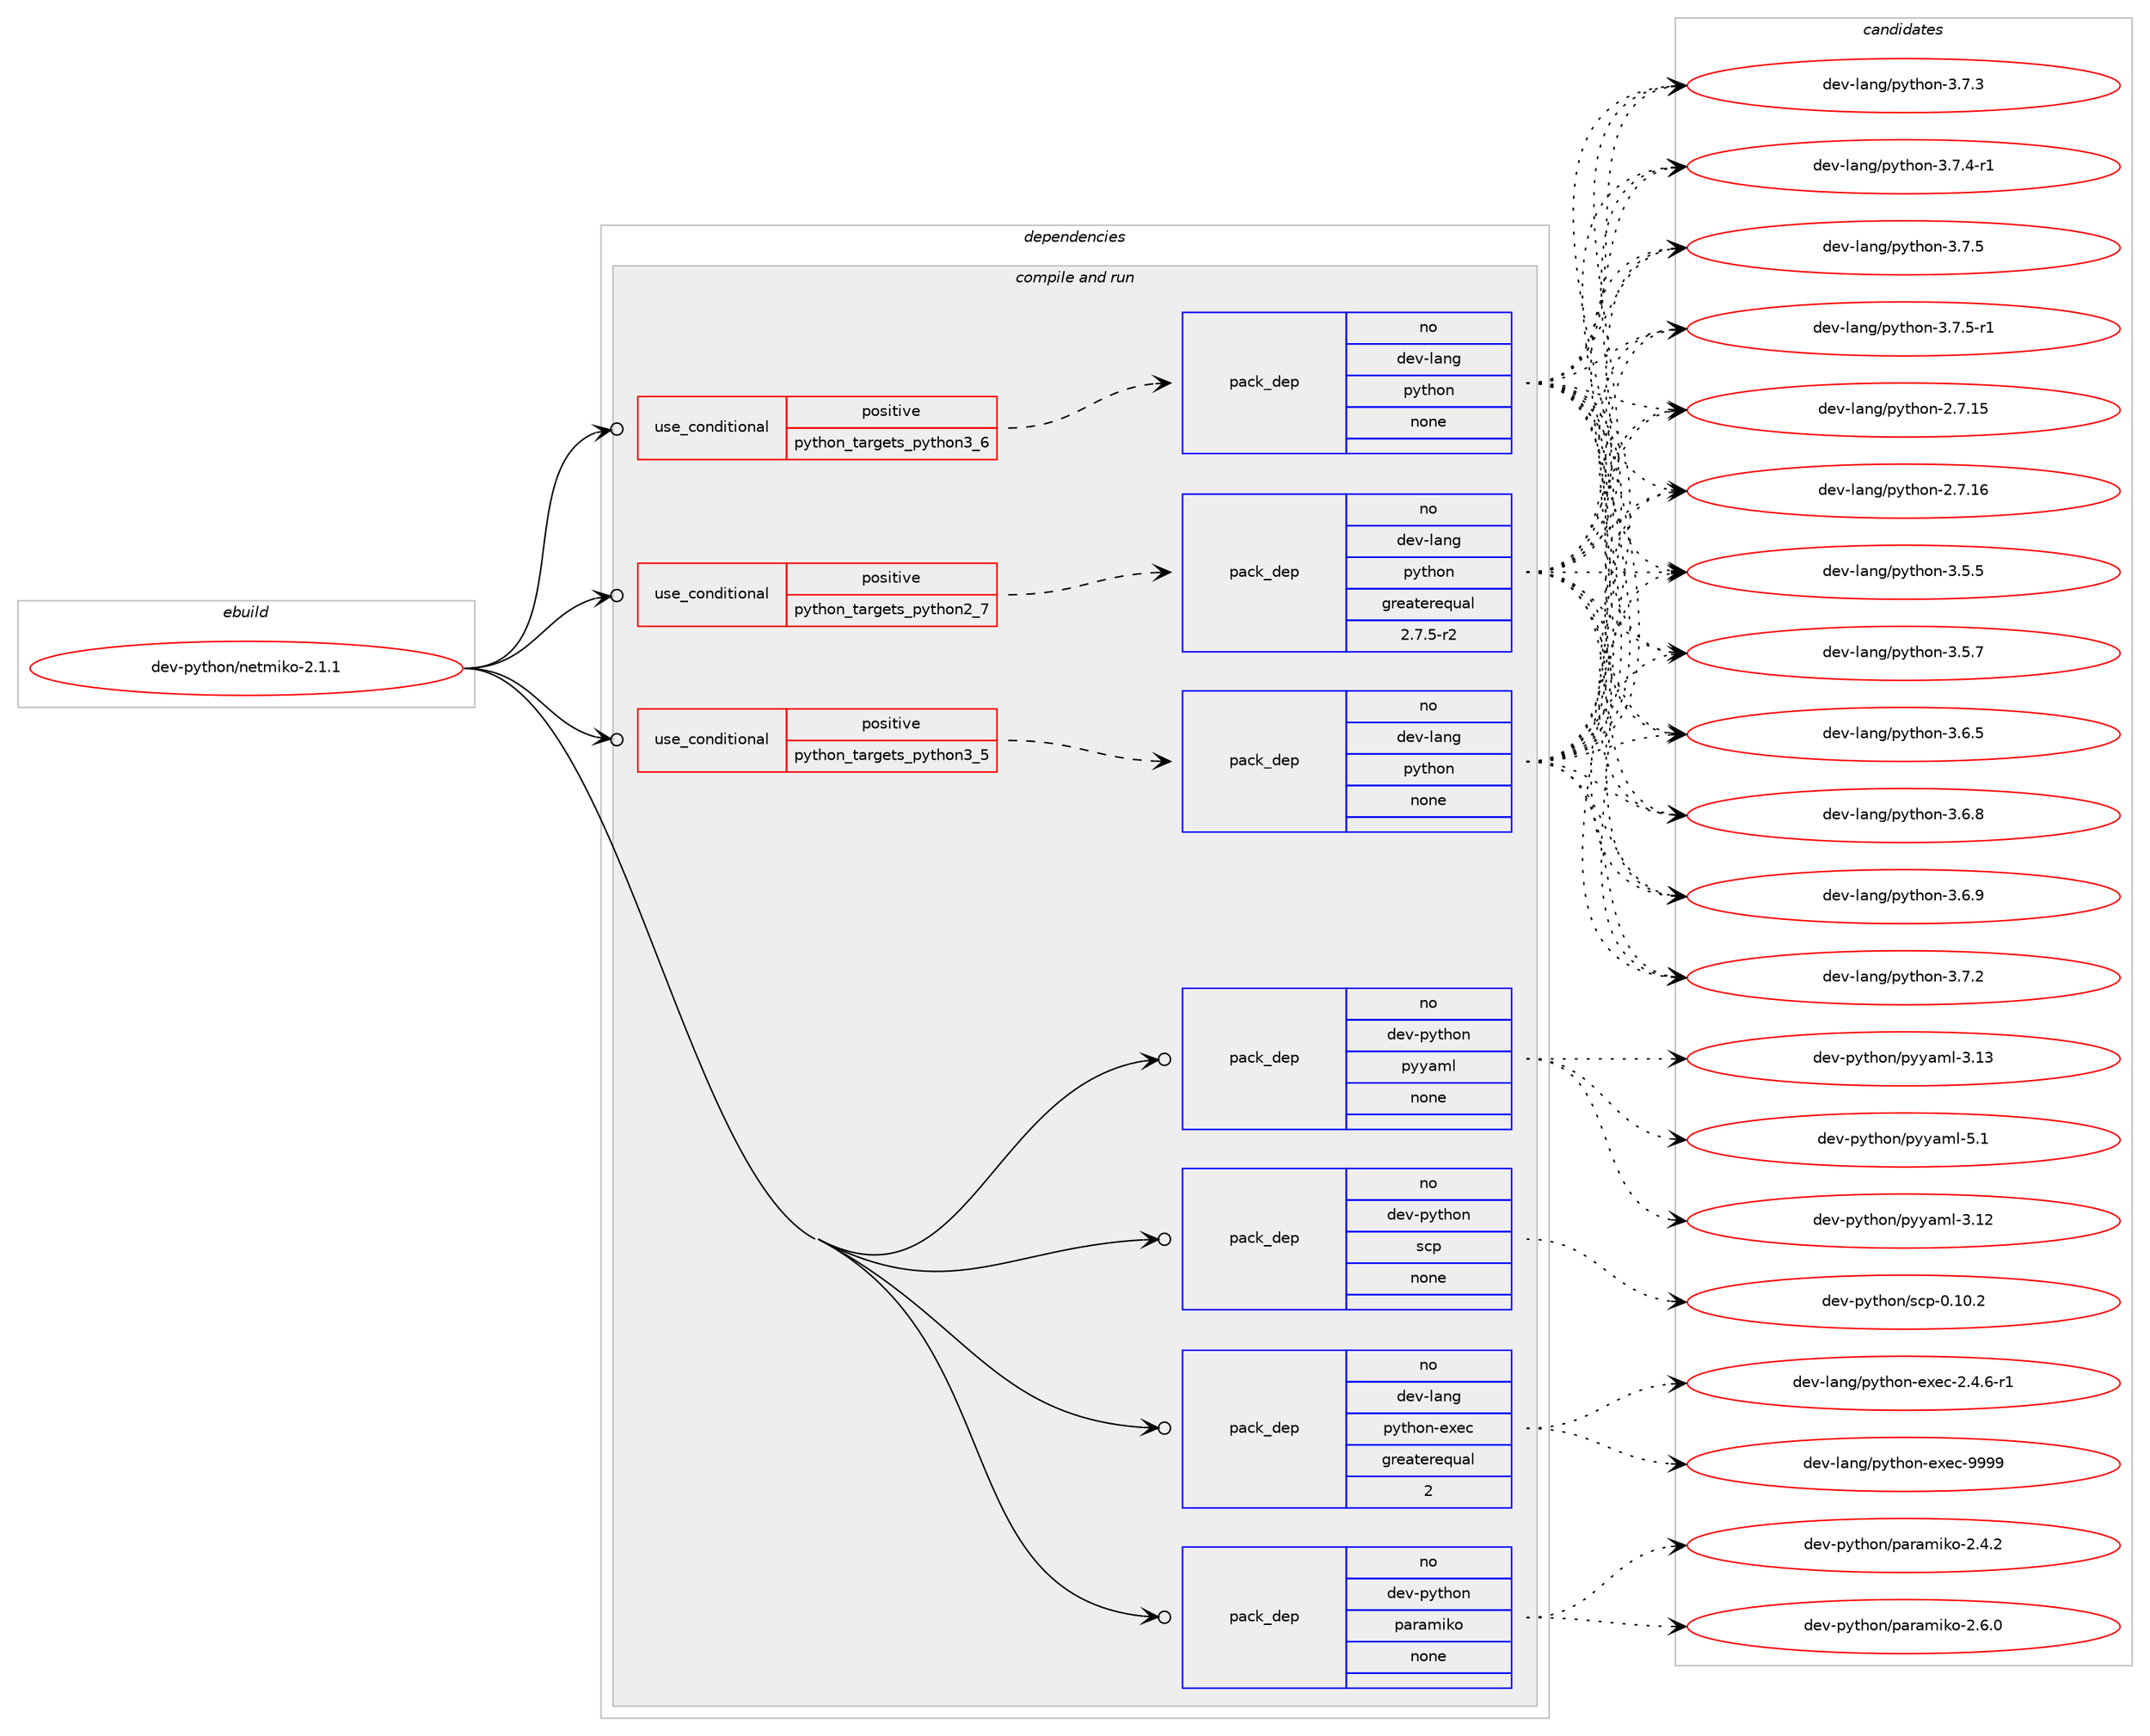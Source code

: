 digraph prolog {

# *************
# Graph options
# *************

newrank=true;
concentrate=true;
compound=true;
graph [rankdir=LR,fontname=Helvetica,fontsize=10,ranksep=1.5];#, ranksep=2.5, nodesep=0.2];
edge  [arrowhead=vee];
node  [fontname=Helvetica,fontsize=10];

# **********
# The ebuild
# **********

subgraph cluster_leftcol {
color=gray;
rank=same;
label=<<i>ebuild</i>>;
id [label="dev-python/netmiko-2.1.1", color=red, width=4, href="../dev-python/netmiko-2.1.1.svg"];
}

# ****************
# The dependencies
# ****************

subgraph cluster_midcol {
color=gray;
label=<<i>dependencies</i>>;
subgraph cluster_compile {
fillcolor="#eeeeee";
style=filled;
label=<<i>compile</i>>;
}
subgraph cluster_compileandrun {
fillcolor="#eeeeee";
style=filled;
label=<<i>compile and run</i>>;
subgraph cond143070 {
dependency616373 [label=<<TABLE BORDER="0" CELLBORDER="1" CELLSPACING="0" CELLPADDING="4"><TR><TD ROWSPAN="3" CELLPADDING="10">use_conditional</TD></TR><TR><TD>positive</TD></TR><TR><TD>python_targets_python2_7</TD></TR></TABLE>>, shape=none, color=red];
subgraph pack461498 {
dependency616374 [label=<<TABLE BORDER="0" CELLBORDER="1" CELLSPACING="0" CELLPADDING="4" WIDTH="220"><TR><TD ROWSPAN="6" CELLPADDING="30">pack_dep</TD></TR><TR><TD WIDTH="110">no</TD></TR><TR><TD>dev-lang</TD></TR><TR><TD>python</TD></TR><TR><TD>greaterequal</TD></TR><TR><TD>2.7.5-r2</TD></TR></TABLE>>, shape=none, color=blue];
}
dependency616373:e -> dependency616374:w [weight=20,style="dashed",arrowhead="vee"];
}
id:e -> dependency616373:w [weight=20,style="solid",arrowhead="odotvee"];
subgraph cond143071 {
dependency616375 [label=<<TABLE BORDER="0" CELLBORDER="1" CELLSPACING="0" CELLPADDING="4"><TR><TD ROWSPAN="3" CELLPADDING="10">use_conditional</TD></TR><TR><TD>positive</TD></TR><TR><TD>python_targets_python3_5</TD></TR></TABLE>>, shape=none, color=red];
subgraph pack461499 {
dependency616376 [label=<<TABLE BORDER="0" CELLBORDER="1" CELLSPACING="0" CELLPADDING="4" WIDTH="220"><TR><TD ROWSPAN="6" CELLPADDING="30">pack_dep</TD></TR><TR><TD WIDTH="110">no</TD></TR><TR><TD>dev-lang</TD></TR><TR><TD>python</TD></TR><TR><TD>none</TD></TR><TR><TD></TD></TR></TABLE>>, shape=none, color=blue];
}
dependency616375:e -> dependency616376:w [weight=20,style="dashed",arrowhead="vee"];
}
id:e -> dependency616375:w [weight=20,style="solid",arrowhead="odotvee"];
subgraph cond143072 {
dependency616377 [label=<<TABLE BORDER="0" CELLBORDER="1" CELLSPACING="0" CELLPADDING="4"><TR><TD ROWSPAN="3" CELLPADDING="10">use_conditional</TD></TR><TR><TD>positive</TD></TR><TR><TD>python_targets_python3_6</TD></TR></TABLE>>, shape=none, color=red];
subgraph pack461500 {
dependency616378 [label=<<TABLE BORDER="0" CELLBORDER="1" CELLSPACING="0" CELLPADDING="4" WIDTH="220"><TR><TD ROWSPAN="6" CELLPADDING="30">pack_dep</TD></TR><TR><TD WIDTH="110">no</TD></TR><TR><TD>dev-lang</TD></TR><TR><TD>python</TD></TR><TR><TD>none</TD></TR><TR><TD></TD></TR></TABLE>>, shape=none, color=blue];
}
dependency616377:e -> dependency616378:w [weight=20,style="dashed",arrowhead="vee"];
}
id:e -> dependency616377:w [weight=20,style="solid",arrowhead="odotvee"];
subgraph pack461501 {
dependency616379 [label=<<TABLE BORDER="0" CELLBORDER="1" CELLSPACING="0" CELLPADDING="4" WIDTH="220"><TR><TD ROWSPAN="6" CELLPADDING="30">pack_dep</TD></TR><TR><TD WIDTH="110">no</TD></TR><TR><TD>dev-lang</TD></TR><TR><TD>python-exec</TD></TR><TR><TD>greaterequal</TD></TR><TR><TD>2</TD></TR></TABLE>>, shape=none, color=blue];
}
id:e -> dependency616379:w [weight=20,style="solid",arrowhead="odotvee"];
subgraph pack461502 {
dependency616380 [label=<<TABLE BORDER="0" CELLBORDER="1" CELLSPACING="0" CELLPADDING="4" WIDTH="220"><TR><TD ROWSPAN="6" CELLPADDING="30">pack_dep</TD></TR><TR><TD WIDTH="110">no</TD></TR><TR><TD>dev-python</TD></TR><TR><TD>paramiko</TD></TR><TR><TD>none</TD></TR><TR><TD></TD></TR></TABLE>>, shape=none, color=blue];
}
id:e -> dependency616380:w [weight=20,style="solid",arrowhead="odotvee"];
subgraph pack461503 {
dependency616381 [label=<<TABLE BORDER="0" CELLBORDER="1" CELLSPACING="0" CELLPADDING="4" WIDTH="220"><TR><TD ROWSPAN="6" CELLPADDING="30">pack_dep</TD></TR><TR><TD WIDTH="110">no</TD></TR><TR><TD>dev-python</TD></TR><TR><TD>pyyaml</TD></TR><TR><TD>none</TD></TR><TR><TD></TD></TR></TABLE>>, shape=none, color=blue];
}
id:e -> dependency616381:w [weight=20,style="solid",arrowhead="odotvee"];
subgraph pack461504 {
dependency616382 [label=<<TABLE BORDER="0" CELLBORDER="1" CELLSPACING="0" CELLPADDING="4" WIDTH="220"><TR><TD ROWSPAN="6" CELLPADDING="30">pack_dep</TD></TR><TR><TD WIDTH="110">no</TD></TR><TR><TD>dev-python</TD></TR><TR><TD>scp</TD></TR><TR><TD>none</TD></TR><TR><TD></TD></TR></TABLE>>, shape=none, color=blue];
}
id:e -> dependency616382:w [weight=20,style="solid",arrowhead="odotvee"];
}
subgraph cluster_run {
fillcolor="#eeeeee";
style=filled;
label=<<i>run</i>>;
}
}

# **************
# The candidates
# **************

subgraph cluster_choices {
rank=same;
color=gray;
label=<<i>candidates</i>>;

subgraph choice461498 {
color=black;
nodesep=1;
choice10010111845108971101034711212111610411111045504655464953 [label="dev-lang/python-2.7.15", color=red, width=4,href="../dev-lang/python-2.7.15.svg"];
choice10010111845108971101034711212111610411111045504655464954 [label="dev-lang/python-2.7.16", color=red, width=4,href="../dev-lang/python-2.7.16.svg"];
choice100101118451089711010347112121116104111110455146534653 [label="dev-lang/python-3.5.5", color=red, width=4,href="../dev-lang/python-3.5.5.svg"];
choice100101118451089711010347112121116104111110455146534655 [label="dev-lang/python-3.5.7", color=red, width=4,href="../dev-lang/python-3.5.7.svg"];
choice100101118451089711010347112121116104111110455146544653 [label="dev-lang/python-3.6.5", color=red, width=4,href="../dev-lang/python-3.6.5.svg"];
choice100101118451089711010347112121116104111110455146544656 [label="dev-lang/python-3.6.8", color=red, width=4,href="../dev-lang/python-3.6.8.svg"];
choice100101118451089711010347112121116104111110455146544657 [label="dev-lang/python-3.6.9", color=red, width=4,href="../dev-lang/python-3.6.9.svg"];
choice100101118451089711010347112121116104111110455146554650 [label="dev-lang/python-3.7.2", color=red, width=4,href="../dev-lang/python-3.7.2.svg"];
choice100101118451089711010347112121116104111110455146554651 [label="dev-lang/python-3.7.3", color=red, width=4,href="../dev-lang/python-3.7.3.svg"];
choice1001011184510897110103471121211161041111104551465546524511449 [label="dev-lang/python-3.7.4-r1", color=red, width=4,href="../dev-lang/python-3.7.4-r1.svg"];
choice100101118451089711010347112121116104111110455146554653 [label="dev-lang/python-3.7.5", color=red, width=4,href="../dev-lang/python-3.7.5.svg"];
choice1001011184510897110103471121211161041111104551465546534511449 [label="dev-lang/python-3.7.5-r1", color=red, width=4,href="../dev-lang/python-3.7.5-r1.svg"];
dependency616374:e -> choice10010111845108971101034711212111610411111045504655464953:w [style=dotted,weight="100"];
dependency616374:e -> choice10010111845108971101034711212111610411111045504655464954:w [style=dotted,weight="100"];
dependency616374:e -> choice100101118451089711010347112121116104111110455146534653:w [style=dotted,weight="100"];
dependency616374:e -> choice100101118451089711010347112121116104111110455146534655:w [style=dotted,weight="100"];
dependency616374:e -> choice100101118451089711010347112121116104111110455146544653:w [style=dotted,weight="100"];
dependency616374:e -> choice100101118451089711010347112121116104111110455146544656:w [style=dotted,weight="100"];
dependency616374:e -> choice100101118451089711010347112121116104111110455146544657:w [style=dotted,weight="100"];
dependency616374:e -> choice100101118451089711010347112121116104111110455146554650:w [style=dotted,weight="100"];
dependency616374:e -> choice100101118451089711010347112121116104111110455146554651:w [style=dotted,weight="100"];
dependency616374:e -> choice1001011184510897110103471121211161041111104551465546524511449:w [style=dotted,weight="100"];
dependency616374:e -> choice100101118451089711010347112121116104111110455146554653:w [style=dotted,weight="100"];
dependency616374:e -> choice1001011184510897110103471121211161041111104551465546534511449:w [style=dotted,weight="100"];
}
subgraph choice461499 {
color=black;
nodesep=1;
choice10010111845108971101034711212111610411111045504655464953 [label="dev-lang/python-2.7.15", color=red, width=4,href="../dev-lang/python-2.7.15.svg"];
choice10010111845108971101034711212111610411111045504655464954 [label="dev-lang/python-2.7.16", color=red, width=4,href="../dev-lang/python-2.7.16.svg"];
choice100101118451089711010347112121116104111110455146534653 [label="dev-lang/python-3.5.5", color=red, width=4,href="../dev-lang/python-3.5.5.svg"];
choice100101118451089711010347112121116104111110455146534655 [label="dev-lang/python-3.5.7", color=red, width=4,href="../dev-lang/python-3.5.7.svg"];
choice100101118451089711010347112121116104111110455146544653 [label="dev-lang/python-3.6.5", color=red, width=4,href="../dev-lang/python-3.6.5.svg"];
choice100101118451089711010347112121116104111110455146544656 [label="dev-lang/python-3.6.8", color=red, width=4,href="../dev-lang/python-3.6.8.svg"];
choice100101118451089711010347112121116104111110455146544657 [label="dev-lang/python-3.6.9", color=red, width=4,href="../dev-lang/python-3.6.9.svg"];
choice100101118451089711010347112121116104111110455146554650 [label="dev-lang/python-3.7.2", color=red, width=4,href="../dev-lang/python-3.7.2.svg"];
choice100101118451089711010347112121116104111110455146554651 [label="dev-lang/python-3.7.3", color=red, width=4,href="../dev-lang/python-3.7.3.svg"];
choice1001011184510897110103471121211161041111104551465546524511449 [label="dev-lang/python-3.7.4-r1", color=red, width=4,href="../dev-lang/python-3.7.4-r1.svg"];
choice100101118451089711010347112121116104111110455146554653 [label="dev-lang/python-3.7.5", color=red, width=4,href="../dev-lang/python-3.7.5.svg"];
choice1001011184510897110103471121211161041111104551465546534511449 [label="dev-lang/python-3.7.5-r1", color=red, width=4,href="../dev-lang/python-3.7.5-r1.svg"];
dependency616376:e -> choice10010111845108971101034711212111610411111045504655464953:w [style=dotted,weight="100"];
dependency616376:e -> choice10010111845108971101034711212111610411111045504655464954:w [style=dotted,weight="100"];
dependency616376:e -> choice100101118451089711010347112121116104111110455146534653:w [style=dotted,weight="100"];
dependency616376:e -> choice100101118451089711010347112121116104111110455146534655:w [style=dotted,weight="100"];
dependency616376:e -> choice100101118451089711010347112121116104111110455146544653:w [style=dotted,weight="100"];
dependency616376:e -> choice100101118451089711010347112121116104111110455146544656:w [style=dotted,weight="100"];
dependency616376:e -> choice100101118451089711010347112121116104111110455146544657:w [style=dotted,weight="100"];
dependency616376:e -> choice100101118451089711010347112121116104111110455146554650:w [style=dotted,weight="100"];
dependency616376:e -> choice100101118451089711010347112121116104111110455146554651:w [style=dotted,weight="100"];
dependency616376:e -> choice1001011184510897110103471121211161041111104551465546524511449:w [style=dotted,weight="100"];
dependency616376:e -> choice100101118451089711010347112121116104111110455146554653:w [style=dotted,weight="100"];
dependency616376:e -> choice1001011184510897110103471121211161041111104551465546534511449:w [style=dotted,weight="100"];
}
subgraph choice461500 {
color=black;
nodesep=1;
choice10010111845108971101034711212111610411111045504655464953 [label="dev-lang/python-2.7.15", color=red, width=4,href="../dev-lang/python-2.7.15.svg"];
choice10010111845108971101034711212111610411111045504655464954 [label="dev-lang/python-2.7.16", color=red, width=4,href="../dev-lang/python-2.7.16.svg"];
choice100101118451089711010347112121116104111110455146534653 [label="dev-lang/python-3.5.5", color=red, width=4,href="../dev-lang/python-3.5.5.svg"];
choice100101118451089711010347112121116104111110455146534655 [label="dev-lang/python-3.5.7", color=red, width=4,href="../dev-lang/python-3.5.7.svg"];
choice100101118451089711010347112121116104111110455146544653 [label="dev-lang/python-3.6.5", color=red, width=4,href="../dev-lang/python-3.6.5.svg"];
choice100101118451089711010347112121116104111110455146544656 [label="dev-lang/python-3.6.8", color=red, width=4,href="../dev-lang/python-3.6.8.svg"];
choice100101118451089711010347112121116104111110455146544657 [label="dev-lang/python-3.6.9", color=red, width=4,href="../dev-lang/python-3.6.9.svg"];
choice100101118451089711010347112121116104111110455146554650 [label="dev-lang/python-3.7.2", color=red, width=4,href="../dev-lang/python-3.7.2.svg"];
choice100101118451089711010347112121116104111110455146554651 [label="dev-lang/python-3.7.3", color=red, width=4,href="../dev-lang/python-3.7.3.svg"];
choice1001011184510897110103471121211161041111104551465546524511449 [label="dev-lang/python-3.7.4-r1", color=red, width=4,href="../dev-lang/python-3.7.4-r1.svg"];
choice100101118451089711010347112121116104111110455146554653 [label="dev-lang/python-3.7.5", color=red, width=4,href="../dev-lang/python-3.7.5.svg"];
choice1001011184510897110103471121211161041111104551465546534511449 [label="dev-lang/python-3.7.5-r1", color=red, width=4,href="../dev-lang/python-3.7.5-r1.svg"];
dependency616378:e -> choice10010111845108971101034711212111610411111045504655464953:w [style=dotted,weight="100"];
dependency616378:e -> choice10010111845108971101034711212111610411111045504655464954:w [style=dotted,weight="100"];
dependency616378:e -> choice100101118451089711010347112121116104111110455146534653:w [style=dotted,weight="100"];
dependency616378:e -> choice100101118451089711010347112121116104111110455146534655:w [style=dotted,weight="100"];
dependency616378:e -> choice100101118451089711010347112121116104111110455146544653:w [style=dotted,weight="100"];
dependency616378:e -> choice100101118451089711010347112121116104111110455146544656:w [style=dotted,weight="100"];
dependency616378:e -> choice100101118451089711010347112121116104111110455146544657:w [style=dotted,weight="100"];
dependency616378:e -> choice100101118451089711010347112121116104111110455146554650:w [style=dotted,weight="100"];
dependency616378:e -> choice100101118451089711010347112121116104111110455146554651:w [style=dotted,weight="100"];
dependency616378:e -> choice1001011184510897110103471121211161041111104551465546524511449:w [style=dotted,weight="100"];
dependency616378:e -> choice100101118451089711010347112121116104111110455146554653:w [style=dotted,weight="100"];
dependency616378:e -> choice1001011184510897110103471121211161041111104551465546534511449:w [style=dotted,weight="100"];
}
subgraph choice461501 {
color=black;
nodesep=1;
choice10010111845108971101034711212111610411111045101120101994550465246544511449 [label="dev-lang/python-exec-2.4.6-r1", color=red, width=4,href="../dev-lang/python-exec-2.4.6-r1.svg"];
choice10010111845108971101034711212111610411111045101120101994557575757 [label="dev-lang/python-exec-9999", color=red, width=4,href="../dev-lang/python-exec-9999.svg"];
dependency616379:e -> choice10010111845108971101034711212111610411111045101120101994550465246544511449:w [style=dotted,weight="100"];
dependency616379:e -> choice10010111845108971101034711212111610411111045101120101994557575757:w [style=dotted,weight="100"];
}
subgraph choice461502 {
color=black;
nodesep=1;
choice10010111845112121116104111110471129711497109105107111455046524650 [label="dev-python/paramiko-2.4.2", color=red, width=4,href="../dev-python/paramiko-2.4.2.svg"];
choice10010111845112121116104111110471129711497109105107111455046544648 [label="dev-python/paramiko-2.6.0", color=red, width=4,href="../dev-python/paramiko-2.6.0.svg"];
dependency616380:e -> choice10010111845112121116104111110471129711497109105107111455046524650:w [style=dotted,weight="100"];
dependency616380:e -> choice10010111845112121116104111110471129711497109105107111455046544648:w [style=dotted,weight="100"];
}
subgraph choice461503 {
color=black;
nodesep=1;
choice1001011184511212111610411111047112121121971091084551464950 [label="dev-python/pyyaml-3.12", color=red, width=4,href="../dev-python/pyyaml-3.12.svg"];
choice1001011184511212111610411111047112121121971091084551464951 [label="dev-python/pyyaml-3.13", color=red, width=4,href="../dev-python/pyyaml-3.13.svg"];
choice10010111845112121116104111110471121211219710910845534649 [label="dev-python/pyyaml-5.1", color=red, width=4,href="../dev-python/pyyaml-5.1.svg"];
dependency616381:e -> choice1001011184511212111610411111047112121121971091084551464950:w [style=dotted,weight="100"];
dependency616381:e -> choice1001011184511212111610411111047112121121971091084551464951:w [style=dotted,weight="100"];
dependency616381:e -> choice10010111845112121116104111110471121211219710910845534649:w [style=dotted,weight="100"];
}
subgraph choice461504 {
color=black;
nodesep=1;
choice10010111845112121116104111110471159911245484649484650 [label="dev-python/scp-0.10.2", color=red, width=4,href="../dev-python/scp-0.10.2.svg"];
dependency616382:e -> choice10010111845112121116104111110471159911245484649484650:w [style=dotted,weight="100"];
}
}

}
